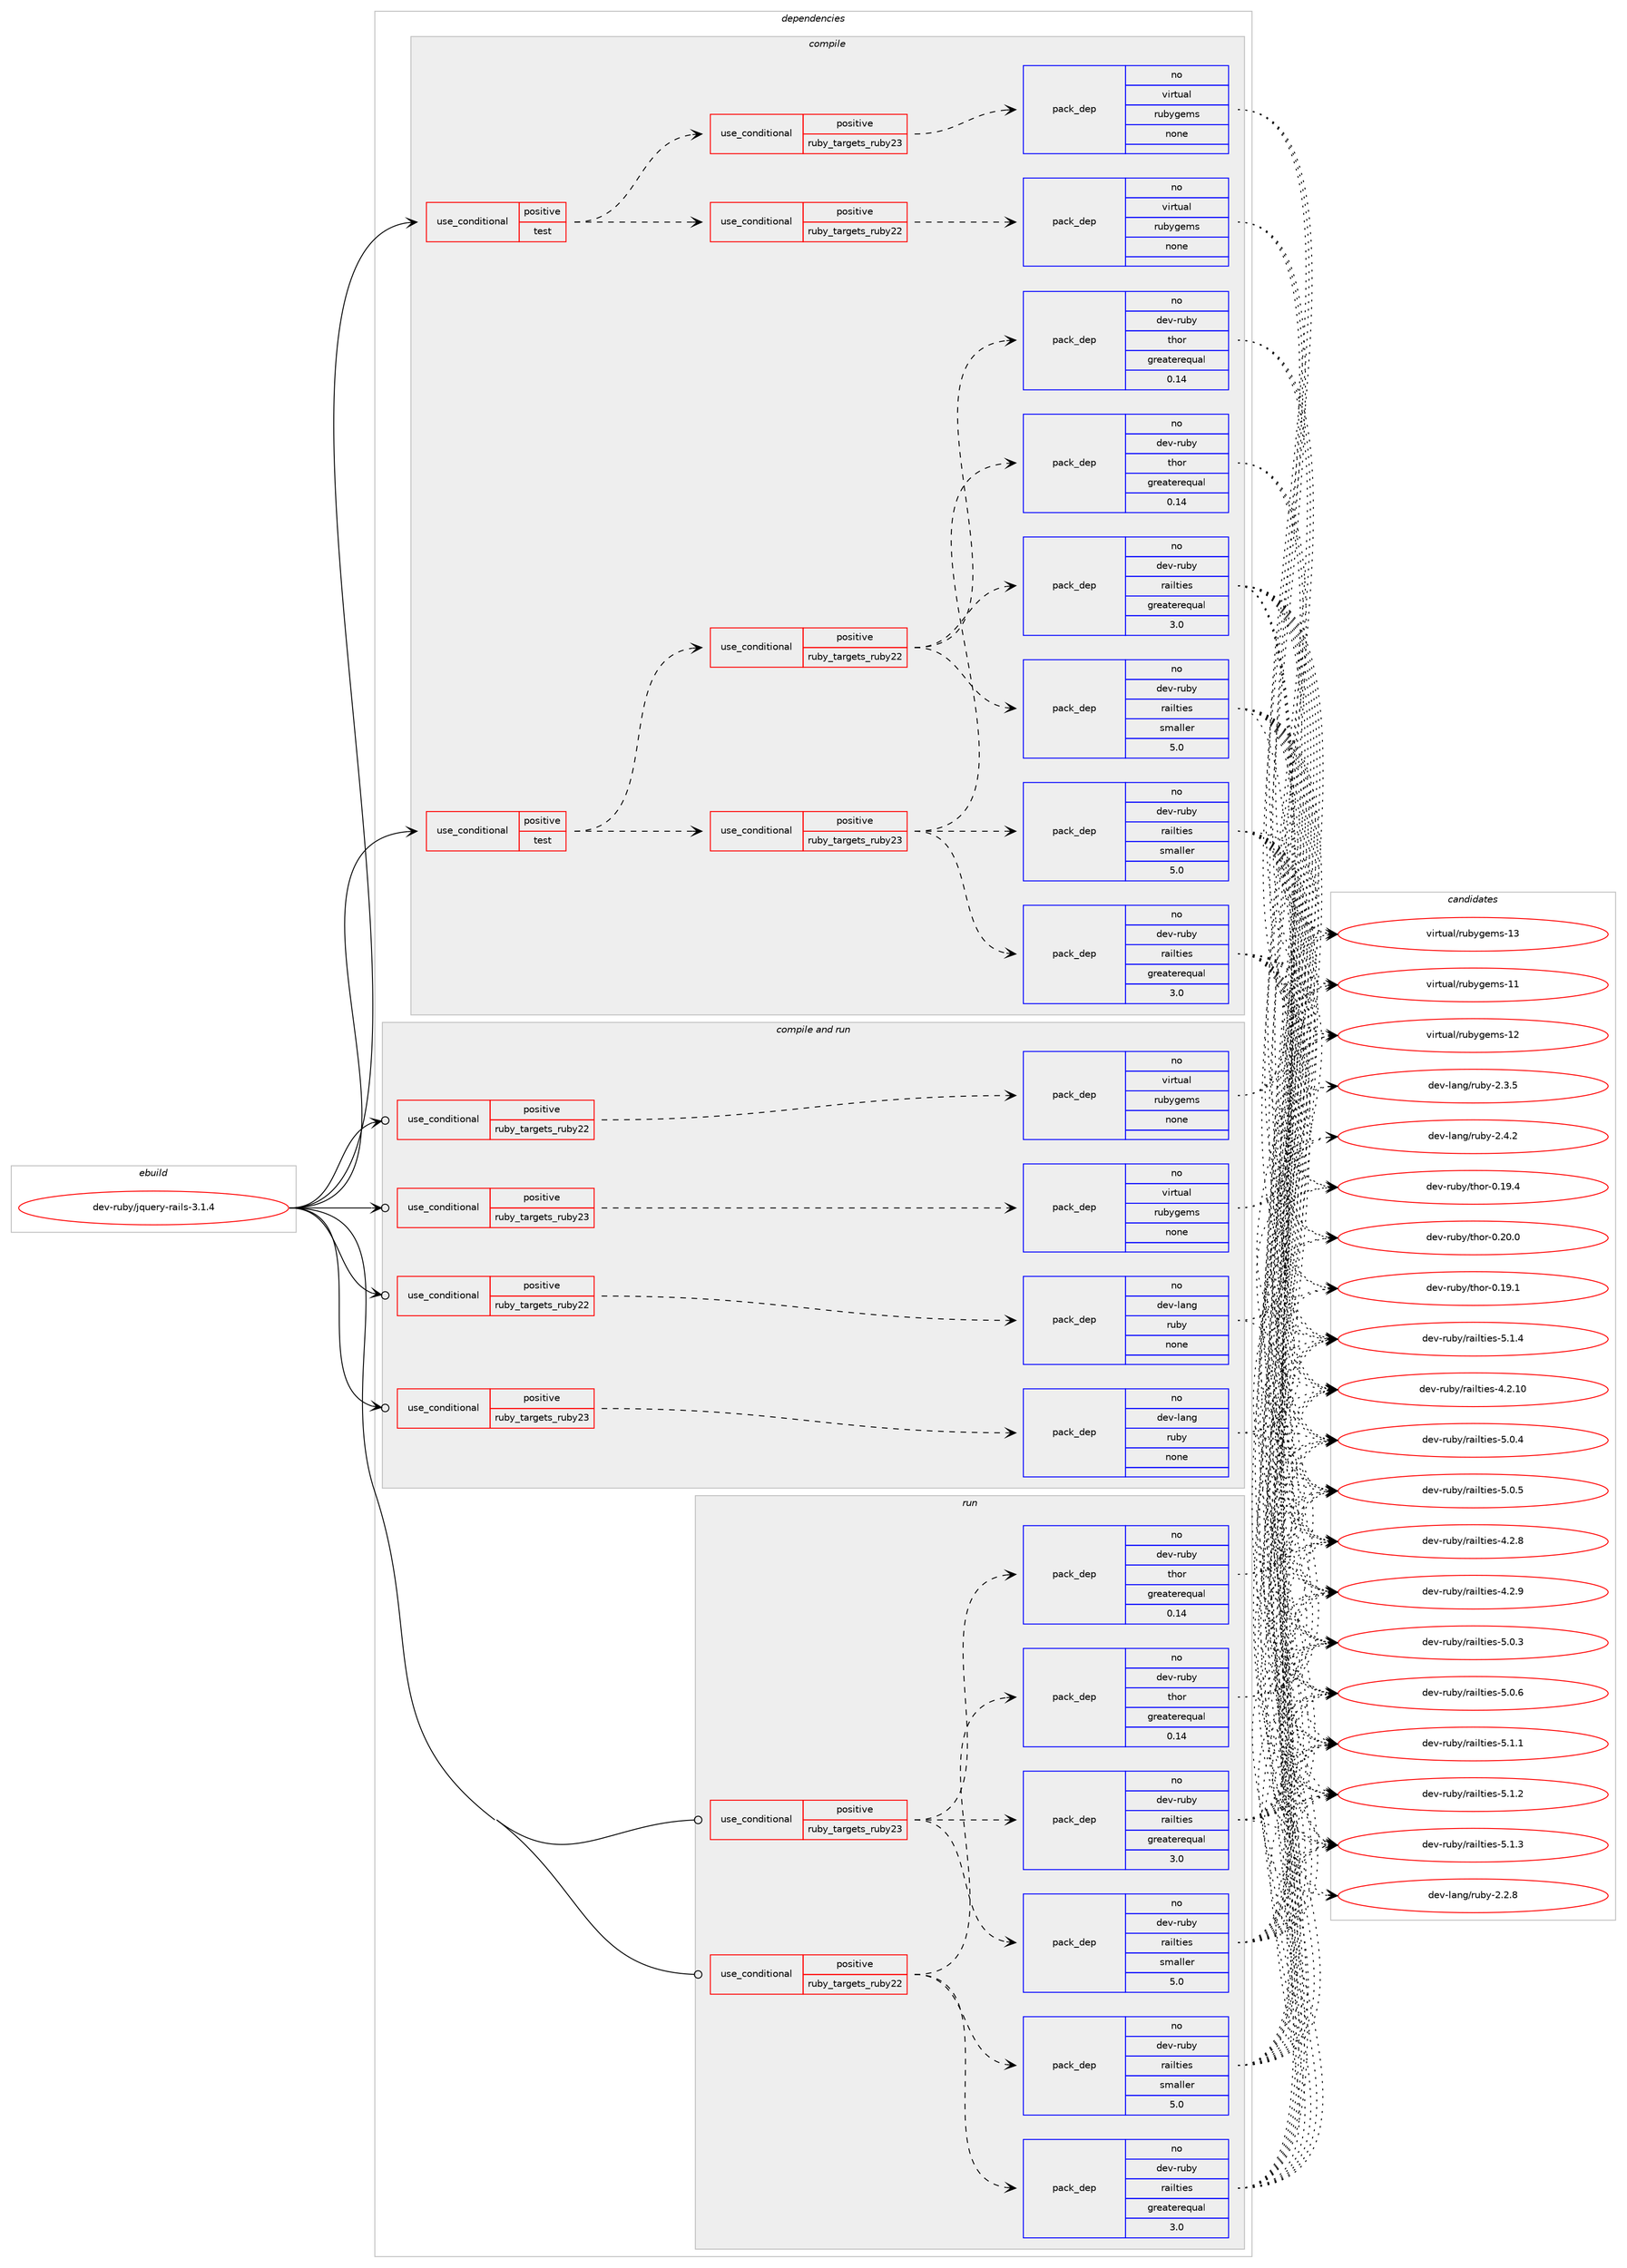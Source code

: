 digraph prolog {

# *************
# Graph options
# *************

newrank=true;
concentrate=true;
compound=true;
graph [rankdir=LR,fontname=Helvetica,fontsize=10,ranksep=1.5];#, ranksep=2.5, nodesep=0.2];
edge  [arrowhead=vee];
node  [fontname=Helvetica,fontsize=10];

# **********
# The ebuild
# **********

subgraph cluster_leftcol {
color=gray;
rank=same;
label=<<i>ebuild</i>>;
id [label="dev-ruby/jquery-rails-3.1.4", color=red, width=4, href="../dev-ruby/jquery-rails-3.1.4.svg"];
}

# ****************
# The dependencies
# ****************

subgraph cluster_midcol {
color=gray;
label=<<i>dependencies</i>>;
subgraph cluster_compile {
fillcolor="#eeeeee";
style=filled;
label=<<i>compile</i>>;
subgraph cond59897 {
dependency244259 [label=<<TABLE BORDER="0" CELLBORDER="1" CELLSPACING="0" CELLPADDING="4"><TR><TD ROWSPAN="3" CELLPADDING="10">use_conditional</TD></TR><TR><TD>positive</TD></TR><TR><TD>test</TD></TR></TABLE>>, shape=none, color=red];
subgraph cond59898 {
dependency244260 [label=<<TABLE BORDER="0" CELLBORDER="1" CELLSPACING="0" CELLPADDING="4"><TR><TD ROWSPAN="3" CELLPADDING="10">use_conditional</TD></TR><TR><TD>positive</TD></TR><TR><TD>ruby_targets_ruby22</TD></TR></TABLE>>, shape=none, color=red];
subgraph pack180285 {
dependency244261 [label=<<TABLE BORDER="0" CELLBORDER="1" CELLSPACING="0" CELLPADDING="4" WIDTH="220"><TR><TD ROWSPAN="6" CELLPADDING="30">pack_dep</TD></TR><TR><TD WIDTH="110">no</TD></TR><TR><TD>dev-ruby</TD></TR><TR><TD>railties</TD></TR><TR><TD>greaterequal</TD></TR><TR><TD>3.0</TD></TR></TABLE>>, shape=none, color=blue];
}
dependency244260:e -> dependency244261:w [weight=20,style="dashed",arrowhead="vee"];
subgraph pack180286 {
dependency244262 [label=<<TABLE BORDER="0" CELLBORDER="1" CELLSPACING="0" CELLPADDING="4" WIDTH="220"><TR><TD ROWSPAN="6" CELLPADDING="30">pack_dep</TD></TR><TR><TD WIDTH="110">no</TD></TR><TR><TD>dev-ruby</TD></TR><TR><TD>railties</TD></TR><TR><TD>smaller</TD></TR><TR><TD>5.0</TD></TR></TABLE>>, shape=none, color=blue];
}
dependency244260:e -> dependency244262:w [weight=20,style="dashed",arrowhead="vee"];
subgraph pack180287 {
dependency244263 [label=<<TABLE BORDER="0" CELLBORDER="1" CELLSPACING="0" CELLPADDING="4" WIDTH="220"><TR><TD ROWSPAN="6" CELLPADDING="30">pack_dep</TD></TR><TR><TD WIDTH="110">no</TD></TR><TR><TD>dev-ruby</TD></TR><TR><TD>thor</TD></TR><TR><TD>greaterequal</TD></TR><TR><TD>0.14</TD></TR></TABLE>>, shape=none, color=blue];
}
dependency244260:e -> dependency244263:w [weight=20,style="dashed",arrowhead="vee"];
}
dependency244259:e -> dependency244260:w [weight=20,style="dashed",arrowhead="vee"];
subgraph cond59899 {
dependency244264 [label=<<TABLE BORDER="0" CELLBORDER="1" CELLSPACING="0" CELLPADDING="4"><TR><TD ROWSPAN="3" CELLPADDING="10">use_conditional</TD></TR><TR><TD>positive</TD></TR><TR><TD>ruby_targets_ruby23</TD></TR></TABLE>>, shape=none, color=red];
subgraph pack180288 {
dependency244265 [label=<<TABLE BORDER="0" CELLBORDER="1" CELLSPACING="0" CELLPADDING="4" WIDTH="220"><TR><TD ROWSPAN="6" CELLPADDING="30">pack_dep</TD></TR><TR><TD WIDTH="110">no</TD></TR><TR><TD>dev-ruby</TD></TR><TR><TD>railties</TD></TR><TR><TD>greaterequal</TD></TR><TR><TD>3.0</TD></TR></TABLE>>, shape=none, color=blue];
}
dependency244264:e -> dependency244265:w [weight=20,style="dashed",arrowhead="vee"];
subgraph pack180289 {
dependency244266 [label=<<TABLE BORDER="0" CELLBORDER="1" CELLSPACING="0" CELLPADDING="4" WIDTH="220"><TR><TD ROWSPAN="6" CELLPADDING="30">pack_dep</TD></TR><TR><TD WIDTH="110">no</TD></TR><TR><TD>dev-ruby</TD></TR><TR><TD>railties</TD></TR><TR><TD>smaller</TD></TR><TR><TD>5.0</TD></TR></TABLE>>, shape=none, color=blue];
}
dependency244264:e -> dependency244266:w [weight=20,style="dashed",arrowhead="vee"];
subgraph pack180290 {
dependency244267 [label=<<TABLE BORDER="0" CELLBORDER="1" CELLSPACING="0" CELLPADDING="4" WIDTH="220"><TR><TD ROWSPAN="6" CELLPADDING="30">pack_dep</TD></TR><TR><TD WIDTH="110">no</TD></TR><TR><TD>dev-ruby</TD></TR><TR><TD>thor</TD></TR><TR><TD>greaterequal</TD></TR><TR><TD>0.14</TD></TR></TABLE>>, shape=none, color=blue];
}
dependency244264:e -> dependency244267:w [weight=20,style="dashed",arrowhead="vee"];
}
dependency244259:e -> dependency244264:w [weight=20,style="dashed",arrowhead="vee"];
}
id:e -> dependency244259:w [weight=20,style="solid",arrowhead="vee"];
subgraph cond59900 {
dependency244268 [label=<<TABLE BORDER="0" CELLBORDER="1" CELLSPACING="0" CELLPADDING="4"><TR><TD ROWSPAN="3" CELLPADDING="10">use_conditional</TD></TR><TR><TD>positive</TD></TR><TR><TD>test</TD></TR></TABLE>>, shape=none, color=red];
subgraph cond59901 {
dependency244269 [label=<<TABLE BORDER="0" CELLBORDER="1" CELLSPACING="0" CELLPADDING="4"><TR><TD ROWSPAN="3" CELLPADDING="10">use_conditional</TD></TR><TR><TD>positive</TD></TR><TR><TD>ruby_targets_ruby22</TD></TR></TABLE>>, shape=none, color=red];
subgraph pack180291 {
dependency244270 [label=<<TABLE BORDER="0" CELLBORDER="1" CELLSPACING="0" CELLPADDING="4" WIDTH="220"><TR><TD ROWSPAN="6" CELLPADDING="30">pack_dep</TD></TR><TR><TD WIDTH="110">no</TD></TR><TR><TD>virtual</TD></TR><TR><TD>rubygems</TD></TR><TR><TD>none</TD></TR><TR><TD></TD></TR></TABLE>>, shape=none, color=blue];
}
dependency244269:e -> dependency244270:w [weight=20,style="dashed",arrowhead="vee"];
}
dependency244268:e -> dependency244269:w [weight=20,style="dashed",arrowhead="vee"];
subgraph cond59902 {
dependency244271 [label=<<TABLE BORDER="0" CELLBORDER="1" CELLSPACING="0" CELLPADDING="4"><TR><TD ROWSPAN="3" CELLPADDING="10">use_conditional</TD></TR><TR><TD>positive</TD></TR><TR><TD>ruby_targets_ruby23</TD></TR></TABLE>>, shape=none, color=red];
subgraph pack180292 {
dependency244272 [label=<<TABLE BORDER="0" CELLBORDER="1" CELLSPACING="0" CELLPADDING="4" WIDTH="220"><TR><TD ROWSPAN="6" CELLPADDING="30">pack_dep</TD></TR><TR><TD WIDTH="110">no</TD></TR><TR><TD>virtual</TD></TR><TR><TD>rubygems</TD></TR><TR><TD>none</TD></TR><TR><TD></TD></TR></TABLE>>, shape=none, color=blue];
}
dependency244271:e -> dependency244272:w [weight=20,style="dashed",arrowhead="vee"];
}
dependency244268:e -> dependency244271:w [weight=20,style="dashed",arrowhead="vee"];
}
id:e -> dependency244268:w [weight=20,style="solid",arrowhead="vee"];
}
subgraph cluster_compileandrun {
fillcolor="#eeeeee";
style=filled;
label=<<i>compile and run</i>>;
subgraph cond59903 {
dependency244273 [label=<<TABLE BORDER="0" CELLBORDER="1" CELLSPACING="0" CELLPADDING="4"><TR><TD ROWSPAN="3" CELLPADDING="10">use_conditional</TD></TR><TR><TD>positive</TD></TR><TR><TD>ruby_targets_ruby22</TD></TR></TABLE>>, shape=none, color=red];
subgraph pack180293 {
dependency244274 [label=<<TABLE BORDER="0" CELLBORDER="1" CELLSPACING="0" CELLPADDING="4" WIDTH="220"><TR><TD ROWSPAN="6" CELLPADDING="30">pack_dep</TD></TR><TR><TD WIDTH="110">no</TD></TR><TR><TD>dev-lang</TD></TR><TR><TD>ruby</TD></TR><TR><TD>none</TD></TR><TR><TD></TD></TR></TABLE>>, shape=none, color=blue];
}
dependency244273:e -> dependency244274:w [weight=20,style="dashed",arrowhead="vee"];
}
id:e -> dependency244273:w [weight=20,style="solid",arrowhead="odotvee"];
subgraph cond59904 {
dependency244275 [label=<<TABLE BORDER="0" CELLBORDER="1" CELLSPACING="0" CELLPADDING="4"><TR><TD ROWSPAN="3" CELLPADDING="10">use_conditional</TD></TR><TR><TD>positive</TD></TR><TR><TD>ruby_targets_ruby22</TD></TR></TABLE>>, shape=none, color=red];
subgraph pack180294 {
dependency244276 [label=<<TABLE BORDER="0" CELLBORDER="1" CELLSPACING="0" CELLPADDING="4" WIDTH="220"><TR><TD ROWSPAN="6" CELLPADDING="30">pack_dep</TD></TR><TR><TD WIDTH="110">no</TD></TR><TR><TD>virtual</TD></TR><TR><TD>rubygems</TD></TR><TR><TD>none</TD></TR><TR><TD></TD></TR></TABLE>>, shape=none, color=blue];
}
dependency244275:e -> dependency244276:w [weight=20,style="dashed",arrowhead="vee"];
}
id:e -> dependency244275:w [weight=20,style="solid",arrowhead="odotvee"];
subgraph cond59905 {
dependency244277 [label=<<TABLE BORDER="0" CELLBORDER="1" CELLSPACING="0" CELLPADDING="4"><TR><TD ROWSPAN="3" CELLPADDING="10">use_conditional</TD></TR><TR><TD>positive</TD></TR><TR><TD>ruby_targets_ruby23</TD></TR></TABLE>>, shape=none, color=red];
subgraph pack180295 {
dependency244278 [label=<<TABLE BORDER="0" CELLBORDER="1" CELLSPACING="0" CELLPADDING="4" WIDTH="220"><TR><TD ROWSPAN="6" CELLPADDING="30">pack_dep</TD></TR><TR><TD WIDTH="110">no</TD></TR><TR><TD>dev-lang</TD></TR><TR><TD>ruby</TD></TR><TR><TD>none</TD></TR><TR><TD></TD></TR></TABLE>>, shape=none, color=blue];
}
dependency244277:e -> dependency244278:w [weight=20,style="dashed",arrowhead="vee"];
}
id:e -> dependency244277:w [weight=20,style="solid",arrowhead="odotvee"];
subgraph cond59906 {
dependency244279 [label=<<TABLE BORDER="0" CELLBORDER="1" CELLSPACING="0" CELLPADDING="4"><TR><TD ROWSPAN="3" CELLPADDING="10">use_conditional</TD></TR><TR><TD>positive</TD></TR><TR><TD>ruby_targets_ruby23</TD></TR></TABLE>>, shape=none, color=red];
subgraph pack180296 {
dependency244280 [label=<<TABLE BORDER="0" CELLBORDER="1" CELLSPACING="0" CELLPADDING="4" WIDTH="220"><TR><TD ROWSPAN="6" CELLPADDING="30">pack_dep</TD></TR><TR><TD WIDTH="110">no</TD></TR><TR><TD>virtual</TD></TR><TR><TD>rubygems</TD></TR><TR><TD>none</TD></TR><TR><TD></TD></TR></TABLE>>, shape=none, color=blue];
}
dependency244279:e -> dependency244280:w [weight=20,style="dashed",arrowhead="vee"];
}
id:e -> dependency244279:w [weight=20,style="solid",arrowhead="odotvee"];
}
subgraph cluster_run {
fillcolor="#eeeeee";
style=filled;
label=<<i>run</i>>;
subgraph cond59907 {
dependency244281 [label=<<TABLE BORDER="0" CELLBORDER="1" CELLSPACING="0" CELLPADDING="4"><TR><TD ROWSPAN="3" CELLPADDING="10">use_conditional</TD></TR><TR><TD>positive</TD></TR><TR><TD>ruby_targets_ruby22</TD></TR></TABLE>>, shape=none, color=red];
subgraph pack180297 {
dependency244282 [label=<<TABLE BORDER="0" CELLBORDER="1" CELLSPACING="0" CELLPADDING="4" WIDTH="220"><TR><TD ROWSPAN="6" CELLPADDING="30">pack_dep</TD></TR><TR><TD WIDTH="110">no</TD></TR><TR><TD>dev-ruby</TD></TR><TR><TD>railties</TD></TR><TR><TD>greaterequal</TD></TR><TR><TD>3.0</TD></TR></TABLE>>, shape=none, color=blue];
}
dependency244281:e -> dependency244282:w [weight=20,style="dashed",arrowhead="vee"];
subgraph pack180298 {
dependency244283 [label=<<TABLE BORDER="0" CELLBORDER="1" CELLSPACING="0" CELLPADDING="4" WIDTH="220"><TR><TD ROWSPAN="6" CELLPADDING="30">pack_dep</TD></TR><TR><TD WIDTH="110">no</TD></TR><TR><TD>dev-ruby</TD></TR><TR><TD>railties</TD></TR><TR><TD>smaller</TD></TR><TR><TD>5.0</TD></TR></TABLE>>, shape=none, color=blue];
}
dependency244281:e -> dependency244283:w [weight=20,style="dashed",arrowhead="vee"];
subgraph pack180299 {
dependency244284 [label=<<TABLE BORDER="0" CELLBORDER="1" CELLSPACING="0" CELLPADDING="4" WIDTH="220"><TR><TD ROWSPAN="6" CELLPADDING="30">pack_dep</TD></TR><TR><TD WIDTH="110">no</TD></TR><TR><TD>dev-ruby</TD></TR><TR><TD>thor</TD></TR><TR><TD>greaterequal</TD></TR><TR><TD>0.14</TD></TR></TABLE>>, shape=none, color=blue];
}
dependency244281:e -> dependency244284:w [weight=20,style="dashed",arrowhead="vee"];
}
id:e -> dependency244281:w [weight=20,style="solid",arrowhead="odot"];
subgraph cond59908 {
dependency244285 [label=<<TABLE BORDER="0" CELLBORDER="1" CELLSPACING="0" CELLPADDING="4"><TR><TD ROWSPAN="3" CELLPADDING="10">use_conditional</TD></TR><TR><TD>positive</TD></TR><TR><TD>ruby_targets_ruby23</TD></TR></TABLE>>, shape=none, color=red];
subgraph pack180300 {
dependency244286 [label=<<TABLE BORDER="0" CELLBORDER="1" CELLSPACING="0" CELLPADDING="4" WIDTH="220"><TR><TD ROWSPAN="6" CELLPADDING="30">pack_dep</TD></TR><TR><TD WIDTH="110">no</TD></TR><TR><TD>dev-ruby</TD></TR><TR><TD>railties</TD></TR><TR><TD>greaterequal</TD></TR><TR><TD>3.0</TD></TR></TABLE>>, shape=none, color=blue];
}
dependency244285:e -> dependency244286:w [weight=20,style="dashed",arrowhead="vee"];
subgraph pack180301 {
dependency244287 [label=<<TABLE BORDER="0" CELLBORDER="1" CELLSPACING="0" CELLPADDING="4" WIDTH="220"><TR><TD ROWSPAN="6" CELLPADDING="30">pack_dep</TD></TR><TR><TD WIDTH="110">no</TD></TR><TR><TD>dev-ruby</TD></TR><TR><TD>railties</TD></TR><TR><TD>smaller</TD></TR><TR><TD>5.0</TD></TR></TABLE>>, shape=none, color=blue];
}
dependency244285:e -> dependency244287:w [weight=20,style="dashed",arrowhead="vee"];
subgraph pack180302 {
dependency244288 [label=<<TABLE BORDER="0" CELLBORDER="1" CELLSPACING="0" CELLPADDING="4" WIDTH="220"><TR><TD ROWSPAN="6" CELLPADDING="30">pack_dep</TD></TR><TR><TD WIDTH="110">no</TD></TR><TR><TD>dev-ruby</TD></TR><TR><TD>thor</TD></TR><TR><TD>greaterequal</TD></TR><TR><TD>0.14</TD></TR></TABLE>>, shape=none, color=blue];
}
dependency244285:e -> dependency244288:w [weight=20,style="dashed",arrowhead="vee"];
}
id:e -> dependency244285:w [weight=20,style="solid",arrowhead="odot"];
}
}

# **************
# The candidates
# **************

subgraph cluster_choices {
rank=same;
color=gray;
label=<<i>candidates</i>>;

subgraph choice180285 {
color=black;
nodesep=1;
choice1001011184511411798121471149710510811610510111545524650464948 [label="dev-ruby/railties-4.2.10", color=red, width=4,href="../dev-ruby/railties-4.2.10.svg"];
choice10010111845114117981214711497105108116105101115455246504656 [label="dev-ruby/railties-4.2.8", color=red, width=4,href="../dev-ruby/railties-4.2.8.svg"];
choice10010111845114117981214711497105108116105101115455246504657 [label="dev-ruby/railties-4.2.9", color=red, width=4,href="../dev-ruby/railties-4.2.9.svg"];
choice10010111845114117981214711497105108116105101115455346484651 [label="dev-ruby/railties-5.0.3", color=red, width=4,href="../dev-ruby/railties-5.0.3.svg"];
choice10010111845114117981214711497105108116105101115455346484652 [label="dev-ruby/railties-5.0.4", color=red, width=4,href="../dev-ruby/railties-5.0.4.svg"];
choice10010111845114117981214711497105108116105101115455346484653 [label="dev-ruby/railties-5.0.5", color=red, width=4,href="../dev-ruby/railties-5.0.5.svg"];
choice10010111845114117981214711497105108116105101115455346484654 [label="dev-ruby/railties-5.0.6", color=red, width=4,href="../dev-ruby/railties-5.0.6.svg"];
choice10010111845114117981214711497105108116105101115455346494649 [label="dev-ruby/railties-5.1.1", color=red, width=4,href="../dev-ruby/railties-5.1.1.svg"];
choice10010111845114117981214711497105108116105101115455346494650 [label="dev-ruby/railties-5.1.2", color=red, width=4,href="../dev-ruby/railties-5.1.2.svg"];
choice10010111845114117981214711497105108116105101115455346494651 [label="dev-ruby/railties-5.1.3", color=red, width=4,href="../dev-ruby/railties-5.1.3.svg"];
choice10010111845114117981214711497105108116105101115455346494652 [label="dev-ruby/railties-5.1.4", color=red, width=4,href="../dev-ruby/railties-5.1.4.svg"];
dependency244261:e -> choice1001011184511411798121471149710510811610510111545524650464948:w [style=dotted,weight="100"];
dependency244261:e -> choice10010111845114117981214711497105108116105101115455246504656:w [style=dotted,weight="100"];
dependency244261:e -> choice10010111845114117981214711497105108116105101115455246504657:w [style=dotted,weight="100"];
dependency244261:e -> choice10010111845114117981214711497105108116105101115455346484651:w [style=dotted,weight="100"];
dependency244261:e -> choice10010111845114117981214711497105108116105101115455346484652:w [style=dotted,weight="100"];
dependency244261:e -> choice10010111845114117981214711497105108116105101115455346484653:w [style=dotted,weight="100"];
dependency244261:e -> choice10010111845114117981214711497105108116105101115455346484654:w [style=dotted,weight="100"];
dependency244261:e -> choice10010111845114117981214711497105108116105101115455346494649:w [style=dotted,weight="100"];
dependency244261:e -> choice10010111845114117981214711497105108116105101115455346494650:w [style=dotted,weight="100"];
dependency244261:e -> choice10010111845114117981214711497105108116105101115455346494651:w [style=dotted,weight="100"];
dependency244261:e -> choice10010111845114117981214711497105108116105101115455346494652:w [style=dotted,weight="100"];
}
subgraph choice180286 {
color=black;
nodesep=1;
choice1001011184511411798121471149710510811610510111545524650464948 [label="dev-ruby/railties-4.2.10", color=red, width=4,href="../dev-ruby/railties-4.2.10.svg"];
choice10010111845114117981214711497105108116105101115455246504656 [label="dev-ruby/railties-4.2.8", color=red, width=4,href="../dev-ruby/railties-4.2.8.svg"];
choice10010111845114117981214711497105108116105101115455246504657 [label="dev-ruby/railties-4.2.9", color=red, width=4,href="../dev-ruby/railties-4.2.9.svg"];
choice10010111845114117981214711497105108116105101115455346484651 [label="dev-ruby/railties-5.0.3", color=red, width=4,href="../dev-ruby/railties-5.0.3.svg"];
choice10010111845114117981214711497105108116105101115455346484652 [label="dev-ruby/railties-5.0.4", color=red, width=4,href="../dev-ruby/railties-5.0.4.svg"];
choice10010111845114117981214711497105108116105101115455346484653 [label="dev-ruby/railties-5.0.5", color=red, width=4,href="../dev-ruby/railties-5.0.5.svg"];
choice10010111845114117981214711497105108116105101115455346484654 [label="dev-ruby/railties-5.0.6", color=red, width=4,href="../dev-ruby/railties-5.0.6.svg"];
choice10010111845114117981214711497105108116105101115455346494649 [label="dev-ruby/railties-5.1.1", color=red, width=4,href="../dev-ruby/railties-5.1.1.svg"];
choice10010111845114117981214711497105108116105101115455346494650 [label="dev-ruby/railties-5.1.2", color=red, width=4,href="../dev-ruby/railties-5.1.2.svg"];
choice10010111845114117981214711497105108116105101115455346494651 [label="dev-ruby/railties-5.1.3", color=red, width=4,href="../dev-ruby/railties-5.1.3.svg"];
choice10010111845114117981214711497105108116105101115455346494652 [label="dev-ruby/railties-5.1.4", color=red, width=4,href="../dev-ruby/railties-5.1.4.svg"];
dependency244262:e -> choice1001011184511411798121471149710510811610510111545524650464948:w [style=dotted,weight="100"];
dependency244262:e -> choice10010111845114117981214711497105108116105101115455246504656:w [style=dotted,weight="100"];
dependency244262:e -> choice10010111845114117981214711497105108116105101115455246504657:w [style=dotted,weight="100"];
dependency244262:e -> choice10010111845114117981214711497105108116105101115455346484651:w [style=dotted,weight="100"];
dependency244262:e -> choice10010111845114117981214711497105108116105101115455346484652:w [style=dotted,weight="100"];
dependency244262:e -> choice10010111845114117981214711497105108116105101115455346484653:w [style=dotted,weight="100"];
dependency244262:e -> choice10010111845114117981214711497105108116105101115455346484654:w [style=dotted,weight="100"];
dependency244262:e -> choice10010111845114117981214711497105108116105101115455346494649:w [style=dotted,weight="100"];
dependency244262:e -> choice10010111845114117981214711497105108116105101115455346494650:w [style=dotted,weight="100"];
dependency244262:e -> choice10010111845114117981214711497105108116105101115455346494651:w [style=dotted,weight="100"];
dependency244262:e -> choice10010111845114117981214711497105108116105101115455346494652:w [style=dotted,weight="100"];
}
subgraph choice180287 {
color=black;
nodesep=1;
choice10010111845114117981214711610411111445484649574649 [label="dev-ruby/thor-0.19.1", color=red, width=4,href="../dev-ruby/thor-0.19.1.svg"];
choice10010111845114117981214711610411111445484649574652 [label="dev-ruby/thor-0.19.4", color=red, width=4,href="../dev-ruby/thor-0.19.4.svg"];
choice10010111845114117981214711610411111445484650484648 [label="dev-ruby/thor-0.20.0", color=red, width=4,href="../dev-ruby/thor-0.20.0.svg"];
dependency244263:e -> choice10010111845114117981214711610411111445484649574649:w [style=dotted,weight="100"];
dependency244263:e -> choice10010111845114117981214711610411111445484649574652:w [style=dotted,weight="100"];
dependency244263:e -> choice10010111845114117981214711610411111445484650484648:w [style=dotted,weight="100"];
}
subgraph choice180288 {
color=black;
nodesep=1;
choice1001011184511411798121471149710510811610510111545524650464948 [label="dev-ruby/railties-4.2.10", color=red, width=4,href="../dev-ruby/railties-4.2.10.svg"];
choice10010111845114117981214711497105108116105101115455246504656 [label="dev-ruby/railties-4.2.8", color=red, width=4,href="../dev-ruby/railties-4.2.8.svg"];
choice10010111845114117981214711497105108116105101115455246504657 [label="dev-ruby/railties-4.2.9", color=red, width=4,href="../dev-ruby/railties-4.2.9.svg"];
choice10010111845114117981214711497105108116105101115455346484651 [label="dev-ruby/railties-5.0.3", color=red, width=4,href="../dev-ruby/railties-5.0.3.svg"];
choice10010111845114117981214711497105108116105101115455346484652 [label="dev-ruby/railties-5.0.4", color=red, width=4,href="../dev-ruby/railties-5.0.4.svg"];
choice10010111845114117981214711497105108116105101115455346484653 [label="dev-ruby/railties-5.0.5", color=red, width=4,href="../dev-ruby/railties-5.0.5.svg"];
choice10010111845114117981214711497105108116105101115455346484654 [label="dev-ruby/railties-5.0.6", color=red, width=4,href="../dev-ruby/railties-5.0.6.svg"];
choice10010111845114117981214711497105108116105101115455346494649 [label="dev-ruby/railties-5.1.1", color=red, width=4,href="../dev-ruby/railties-5.1.1.svg"];
choice10010111845114117981214711497105108116105101115455346494650 [label="dev-ruby/railties-5.1.2", color=red, width=4,href="../dev-ruby/railties-5.1.2.svg"];
choice10010111845114117981214711497105108116105101115455346494651 [label="dev-ruby/railties-5.1.3", color=red, width=4,href="../dev-ruby/railties-5.1.3.svg"];
choice10010111845114117981214711497105108116105101115455346494652 [label="dev-ruby/railties-5.1.4", color=red, width=4,href="../dev-ruby/railties-5.1.4.svg"];
dependency244265:e -> choice1001011184511411798121471149710510811610510111545524650464948:w [style=dotted,weight="100"];
dependency244265:e -> choice10010111845114117981214711497105108116105101115455246504656:w [style=dotted,weight="100"];
dependency244265:e -> choice10010111845114117981214711497105108116105101115455246504657:w [style=dotted,weight="100"];
dependency244265:e -> choice10010111845114117981214711497105108116105101115455346484651:w [style=dotted,weight="100"];
dependency244265:e -> choice10010111845114117981214711497105108116105101115455346484652:w [style=dotted,weight="100"];
dependency244265:e -> choice10010111845114117981214711497105108116105101115455346484653:w [style=dotted,weight="100"];
dependency244265:e -> choice10010111845114117981214711497105108116105101115455346484654:w [style=dotted,weight="100"];
dependency244265:e -> choice10010111845114117981214711497105108116105101115455346494649:w [style=dotted,weight="100"];
dependency244265:e -> choice10010111845114117981214711497105108116105101115455346494650:w [style=dotted,weight="100"];
dependency244265:e -> choice10010111845114117981214711497105108116105101115455346494651:w [style=dotted,weight="100"];
dependency244265:e -> choice10010111845114117981214711497105108116105101115455346494652:w [style=dotted,weight="100"];
}
subgraph choice180289 {
color=black;
nodesep=1;
choice1001011184511411798121471149710510811610510111545524650464948 [label="dev-ruby/railties-4.2.10", color=red, width=4,href="../dev-ruby/railties-4.2.10.svg"];
choice10010111845114117981214711497105108116105101115455246504656 [label="dev-ruby/railties-4.2.8", color=red, width=4,href="../dev-ruby/railties-4.2.8.svg"];
choice10010111845114117981214711497105108116105101115455246504657 [label="dev-ruby/railties-4.2.9", color=red, width=4,href="../dev-ruby/railties-4.2.9.svg"];
choice10010111845114117981214711497105108116105101115455346484651 [label="dev-ruby/railties-5.0.3", color=red, width=4,href="../dev-ruby/railties-5.0.3.svg"];
choice10010111845114117981214711497105108116105101115455346484652 [label="dev-ruby/railties-5.0.4", color=red, width=4,href="../dev-ruby/railties-5.0.4.svg"];
choice10010111845114117981214711497105108116105101115455346484653 [label="dev-ruby/railties-5.0.5", color=red, width=4,href="../dev-ruby/railties-5.0.5.svg"];
choice10010111845114117981214711497105108116105101115455346484654 [label="dev-ruby/railties-5.0.6", color=red, width=4,href="../dev-ruby/railties-5.0.6.svg"];
choice10010111845114117981214711497105108116105101115455346494649 [label="dev-ruby/railties-5.1.1", color=red, width=4,href="../dev-ruby/railties-5.1.1.svg"];
choice10010111845114117981214711497105108116105101115455346494650 [label="dev-ruby/railties-5.1.2", color=red, width=4,href="../dev-ruby/railties-5.1.2.svg"];
choice10010111845114117981214711497105108116105101115455346494651 [label="dev-ruby/railties-5.1.3", color=red, width=4,href="../dev-ruby/railties-5.1.3.svg"];
choice10010111845114117981214711497105108116105101115455346494652 [label="dev-ruby/railties-5.1.4", color=red, width=4,href="../dev-ruby/railties-5.1.4.svg"];
dependency244266:e -> choice1001011184511411798121471149710510811610510111545524650464948:w [style=dotted,weight="100"];
dependency244266:e -> choice10010111845114117981214711497105108116105101115455246504656:w [style=dotted,weight="100"];
dependency244266:e -> choice10010111845114117981214711497105108116105101115455246504657:w [style=dotted,weight="100"];
dependency244266:e -> choice10010111845114117981214711497105108116105101115455346484651:w [style=dotted,weight="100"];
dependency244266:e -> choice10010111845114117981214711497105108116105101115455346484652:w [style=dotted,weight="100"];
dependency244266:e -> choice10010111845114117981214711497105108116105101115455346484653:w [style=dotted,weight="100"];
dependency244266:e -> choice10010111845114117981214711497105108116105101115455346484654:w [style=dotted,weight="100"];
dependency244266:e -> choice10010111845114117981214711497105108116105101115455346494649:w [style=dotted,weight="100"];
dependency244266:e -> choice10010111845114117981214711497105108116105101115455346494650:w [style=dotted,weight="100"];
dependency244266:e -> choice10010111845114117981214711497105108116105101115455346494651:w [style=dotted,weight="100"];
dependency244266:e -> choice10010111845114117981214711497105108116105101115455346494652:w [style=dotted,weight="100"];
}
subgraph choice180290 {
color=black;
nodesep=1;
choice10010111845114117981214711610411111445484649574649 [label="dev-ruby/thor-0.19.1", color=red, width=4,href="../dev-ruby/thor-0.19.1.svg"];
choice10010111845114117981214711610411111445484649574652 [label="dev-ruby/thor-0.19.4", color=red, width=4,href="../dev-ruby/thor-0.19.4.svg"];
choice10010111845114117981214711610411111445484650484648 [label="dev-ruby/thor-0.20.0", color=red, width=4,href="../dev-ruby/thor-0.20.0.svg"];
dependency244267:e -> choice10010111845114117981214711610411111445484649574649:w [style=dotted,weight="100"];
dependency244267:e -> choice10010111845114117981214711610411111445484649574652:w [style=dotted,weight="100"];
dependency244267:e -> choice10010111845114117981214711610411111445484650484648:w [style=dotted,weight="100"];
}
subgraph choice180291 {
color=black;
nodesep=1;
choice118105114116117971084711411798121103101109115454949 [label="virtual/rubygems-11", color=red, width=4,href="../virtual/rubygems-11.svg"];
choice118105114116117971084711411798121103101109115454950 [label="virtual/rubygems-12", color=red, width=4,href="../virtual/rubygems-12.svg"];
choice118105114116117971084711411798121103101109115454951 [label="virtual/rubygems-13", color=red, width=4,href="../virtual/rubygems-13.svg"];
dependency244270:e -> choice118105114116117971084711411798121103101109115454949:w [style=dotted,weight="100"];
dependency244270:e -> choice118105114116117971084711411798121103101109115454950:w [style=dotted,weight="100"];
dependency244270:e -> choice118105114116117971084711411798121103101109115454951:w [style=dotted,weight="100"];
}
subgraph choice180292 {
color=black;
nodesep=1;
choice118105114116117971084711411798121103101109115454949 [label="virtual/rubygems-11", color=red, width=4,href="../virtual/rubygems-11.svg"];
choice118105114116117971084711411798121103101109115454950 [label="virtual/rubygems-12", color=red, width=4,href="../virtual/rubygems-12.svg"];
choice118105114116117971084711411798121103101109115454951 [label="virtual/rubygems-13", color=red, width=4,href="../virtual/rubygems-13.svg"];
dependency244272:e -> choice118105114116117971084711411798121103101109115454949:w [style=dotted,weight="100"];
dependency244272:e -> choice118105114116117971084711411798121103101109115454950:w [style=dotted,weight="100"];
dependency244272:e -> choice118105114116117971084711411798121103101109115454951:w [style=dotted,weight="100"];
}
subgraph choice180293 {
color=black;
nodesep=1;
choice10010111845108971101034711411798121455046504656 [label="dev-lang/ruby-2.2.8", color=red, width=4,href="../dev-lang/ruby-2.2.8.svg"];
choice10010111845108971101034711411798121455046514653 [label="dev-lang/ruby-2.3.5", color=red, width=4,href="../dev-lang/ruby-2.3.5.svg"];
choice10010111845108971101034711411798121455046524650 [label="dev-lang/ruby-2.4.2", color=red, width=4,href="../dev-lang/ruby-2.4.2.svg"];
dependency244274:e -> choice10010111845108971101034711411798121455046504656:w [style=dotted,weight="100"];
dependency244274:e -> choice10010111845108971101034711411798121455046514653:w [style=dotted,weight="100"];
dependency244274:e -> choice10010111845108971101034711411798121455046524650:w [style=dotted,weight="100"];
}
subgraph choice180294 {
color=black;
nodesep=1;
choice118105114116117971084711411798121103101109115454949 [label="virtual/rubygems-11", color=red, width=4,href="../virtual/rubygems-11.svg"];
choice118105114116117971084711411798121103101109115454950 [label="virtual/rubygems-12", color=red, width=4,href="../virtual/rubygems-12.svg"];
choice118105114116117971084711411798121103101109115454951 [label="virtual/rubygems-13", color=red, width=4,href="../virtual/rubygems-13.svg"];
dependency244276:e -> choice118105114116117971084711411798121103101109115454949:w [style=dotted,weight="100"];
dependency244276:e -> choice118105114116117971084711411798121103101109115454950:w [style=dotted,weight="100"];
dependency244276:e -> choice118105114116117971084711411798121103101109115454951:w [style=dotted,weight="100"];
}
subgraph choice180295 {
color=black;
nodesep=1;
choice10010111845108971101034711411798121455046504656 [label="dev-lang/ruby-2.2.8", color=red, width=4,href="../dev-lang/ruby-2.2.8.svg"];
choice10010111845108971101034711411798121455046514653 [label="dev-lang/ruby-2.3.5", color=red, width=4,href="../dev-lang/ruby-2.3.5.svg"];
choice10010111845108971101034711411798121455046524650 [label="dev-lang/ruby-2.4.2", color=red, width=4,href="../dev-lang/ruby-2.4.2.svg"];
dependency244278:e -> choice10010111845108971101034711411798121455046504656:w [style=dotted,weight="100"];
dependency244278:e -> choice10010111845108971101034711411798121455046514653:w [style=dotted,weight="100"];
dependency244278:e -> choice10010111845108971101034711411798121455046524650:w [style=dotted,weight="100"];
}
subgraph choice180296 {
color=black;
nodesep=1;
choice118105114116117971084711411798121103101109115454949 [label="virtual/rubygems-11", color=red, width=4,href="../virtual/rubygems-11.svg"];
choice118105114116117971084711411798121103101109115454950 [label="virtual/rubygems-12", color=red, width=4,href="../virtual/rubygems-12.svg"];
choice118105114116117971084711411798121103101109115454951 [label="virtual/rubygems-13", color=red, width=4,href="../virtual/rubygems-13.svg"];
dependency244280:e -> choice118105114116117971084711411798121103101109115454949:w [style=dotted,weight="100"];
dependency244280:e -> choice118105114116117971084711411798121103101109115454950:w [style=dotted,weight="100"];
dependency244280:e -> choice118105114116117971084711411798121103101109115454951:w [style=dotted,weight="100"];
}
subgraph choice180297 {
color=black;
nodesep=1;
choice1001011184511411798121471149710510811610510111545524650464948 [label="dev-ruby/railties-4.2.10", color=red, width=4,href="../dev-ruby/railties-4.2.10.svg"];
choice10010111845114117981214711497105108116105101115455246504656 [label="dev-ruby/railties-4.2.8", color=red, width=4,href="../dev-ruby/railties-4.2.8.svg"];
choice10010111845114117981214711497105108116105101115455246504657 [label="dev-ruby/railties-4.2.9", color=red, width=4,href="../dev-ruby/railties-4.2.9.svg"];
choice10010111845114117981214711497105108116105101115455346484651 [label="dev-ruby/railties-5.0.3", color=red, width=4,href="../dev-ruby/railties-5.0.3.svg"];
choice10010111845114117981214711497105108116105101115455346484652 [label="dev-ruby/railties-5.0.4", color=red, width=4,href="../dev-ruby/railties-5.0.4.svg"];
choice10010111845114117981214711497105108116105101115455346484653 [label="dev-ruby/railties-5.0.5", color=red, width=4,href="../dev-ruby/railties-5.0.5.svg"];
choice10010111845114117981214711497105108116105101115455346484654 [label="dev-ruby/railties-5.0.6", color=red, width=4,href="../dev-ruby/railties-5.0.6.svg"];
choice10010111845114117981214711497105108116105101115455346494649 [label="dev-ruby/railties-5.1.1", color=red, width=4,href="../dev-ruby/railties-5.1.1.svg"];
choice10010111845114117981214711497105108116105101115455346494650 [label="dev-ruby/railties-5.1.2", color=red, width=4,href="../dev-ruby/railties-5.1.2.svg"];
choice10010111845114117981214711497105108116105101115455346494651 [label="dev-ruby/railties-5.1.3", color=red, width=4,href="../dev-ruby/railties-5.1.3.svg"];
choice10010111845114117981214711497105108116105101115455346494652 [label="dev-ruby/railties-5.1.4", color=red, width=4,href="../dev-ruby/railties-5.1.4.svg"];
dependency244282:e -> choice1001011184511411798121471149710510811610510111545524650464948:w [style=dotted,weight="100"];
dependency244282:e -> choice10010111845114117981214711497105108116105101115455246504656:w [style=dotted,weight="100"];
dependency244282:e -> choice10010111845114117981214711497105108116105101115455246504657:w [style=dotted,weight="100"];
dependency244282:e -> choice10010111845114117981214711497105108116105101115455346484651:w [style=dotted,weight="100"];
dependency244282:e -> choice10010111845114117981214711497105108116105101115455346484652:w [style=dotted,weight="100"];
dependency244282:e -> choice10010111845114117981214711497105108116105101115455346484653:w [style=dotted,weight="100"];
dependency244282:e -> choice10010111845114117981214711497105108116105101115455346484654:w [style=dotted,weight="100"];
dependency244282:e -> choice10010111845114117981214711497105108116105101115455346494649:w [style=dotted,weight="100"];
dependency244282:e -> choice10010111845114117981214711497105108116105101115455346494650:w [style=dotted,weight="100"];
dependency244282:e -> choice10010111845114117981214711497105108116105101115455346494651:w [style=dotted,weight="100"];
dependency244282:e -> choice10010111845114117981214711497105108116105101115455346494652:w [style=dotted,weight="100"];
}
subgraph choice180298 {
color=black;
nodesep=1;
choice1001011184511411798121471149710510811610510111545524650464948 [label="dev-ruby/railties-4.2.10", color=red, width=4,href="../dev-ruby/railties-4.2.10.svg"];
choice10010111845114117981214711497105108116105101115455246504656 [label="dev-ruby/railties-4.2.8", color=red, width=4,href="../dev-ruby/railties-4.2.8.svg"];
choice10010111845114117981214711497105108116105101115455246504657 [label="dev-ruby/railties-4.2.9", color=red, width=4,href="../dev-ruby/railties-4.2.9.svg"];
choice10010111845114117981214711497105108116105101115455346484651 [label="dev-ruby/railties-5.0.3", color=red, width=4,href="../dev-ruby/railties-5.0.3.svg"];
choice10010111845114117981214711497105108116105101115455346484652 [label="dev-ruby/railties-5.0.4", color=red, width=4,href="../dev-ruby/railties-5.0.4.svg"];
choice10010111845114117981214711497105108116105101115455346484653 [label="dev-ruby/railties-5.0.5", color=red, width=4,href="../dev-ruby/railties-5.0.5.svg"];
choice10010111845114117981214711497105108116105101115455346484654 [label="dev-ruby/railties-5.0.6", color=red, width=4,href="../dev-ruby/railties-5.0.6.svg"];
choice10010111845114117981214711497105108116105101115455346494649 [label="dev-ruby/railties-5.1.1", color=red, width=4,href="../dev-ruby/railties-5.1.1.svg"];
choice10010111845114117981214711497105108116105101115455346494650 [label="dev-ruby/railties-5.1.2", color=red, width=4,href="../dev-ruby/railties-5.1.2.svg"];
choice10010111845114117981214711497105108116105101115455346494651 [label="dev-ruby/railties-5.1.3", color=red, width=4,href="../dev-ruby/railties-5.1.3.svg"];
choice10010111845114117981214711497105108116105101115455346494652 [label="dev-ruby/railties-5.1.4", color=red, width=4,href="../dev-ruby/railties-5.1.4.svg"];
dependency244283:e -> choice1001011184511411798121471149710510811610510111545524650464948:w [style=dotted,weight="100"];
dependency244283:e -> choice10010111845114117981214711497105108116105101115455246504656:w [style=dotted,weight="100"];
dependency244283:e -> choice10010111845114117981214711497105108116105101115455246504657:w [style=dotted,weight="100"];
dependency244283:e -> choice10010111845114117981214711497105108116105101115455346484651:w [style=dotted,weight="100"];
dependency244283:e -> choice10010111845114117981214711497105108116105101115455346484652:w [style=dotted,weight="100"];
dependency244283:e -> choice10010111845114117981214711497105108116105101115455346484653:w [style=dotted,weight="100"];
dependency244283:e -> choice10010111845114117981214711497105108116105101115455346484654:w [style=dotted,weight="100"];
dependency244283:e -> choice10010111845114117981214711497105108116105101115455346494649:w [style=dotted,weight="100"];
dependency244283:e -> choice10010111845114117981214711497105108116105101115455346494650:w [style=dotted,weight="100"];
dependency244283:e -> choice10010111845114117981214711497105108116105101115455346494651:w [style=dotted,weight="100"];
dependency244283:e -> choice10010111845114117981214711497105108116105101115455346494652:w [style=dotted,weight="100"];
}
subgraph choice180299 {
color=black;
nodesep=1;
choice10010111845114117981214711610411111445484649574649 [label="dev-ruby/thor-0.19.1", color=red, width=4,href="../dev-ruby/thor-0.19.1.svg"];
choice10010111845114117981214711610411111445484649574652 [label="dev-ruby/thor-0.19.4", color=red, width=4,href="../dev-ruby/thor-0.19.4.svg"];
choice10010111845114117981214711610411111445484650484648 [label="dev-ruby/thor-0.20.0", color=red, width=4,href="../dev-ruby/thor-0.20.0.svg"];
dependency244284:e -> choice10010111845114117981214711610411111445484649574649:w [style=dotted,weight="100"];
dependency244284:e -> choice10010111845114117981214711610411111445484649574652:w [style=dotted,weight="100"];
dependency244284:e -> choice10010111845114117981214711610411111445484650484648:w [style=dotted,weight="100"];
}
subgraph choice180300 {
color=black;
nodesep=1;
choice1001011184511411798121471149710510811610510111545524650464948 [label="dev-ruby/railties-4.2.10", color=red, width=4,href="../dev-ruby/railties-4.2.10.svg"];
choice10010111845114117981214711497105108116105101115455246504656 [label="dev-ruby/railties-4.2.8", color=red, width=4,href="../dev-ruby/railties-4.2.8.svg"];
choice10010111845114117981214711497105108116105101115455246504657 [label="dev-ruby/railties-4.2.9", color=red, width=4,href="../dev-ruby/railties-4.2.9.svg"];
choice10010111845114117981214711497105108116105101115455346484651 [label="dev-ruby/railties-5.0.3", color=red, width=4,href="../dev-ruby/railties-5.0.3.svg"];
choice10010111845114117981214711497105108116105101115455346484652 [label="dev-ruby/railties-5.0.4", color=red, width=4,href="../dev-ruby/railties-5.0.4.svg"];
choice10010111845114117981214711497105108116105101115455346484653 [label="dev-ruby/railties-5.0.5", color=red, width=4,href="../dev-ruby/railties-5.0.5.svg"];
choice10010111845114117981214711497105108116105101115455346484654 [label="dev-ruby/railties-5.0.6", color=red, width=4,href="../dev-ruby/railties-5.0.6.svg"];
choice10010111845114117981214711497105108116105101115455346494649 [label="dev-ruby/railties-5.1.1", color=red, width=4,href="../dev-ruby/railties-5.1.1.svg"];
choice10010111845114117981214711497105108116105101115455346494650 [label="dev-ruby/railties-5.1.2", color=red, width=4,href="../dev-ruby/railties-5.1.2.svg"];
choice10010111845114117981214711497105108116105101115455346494651 [label="dev-ruby/railties-5.1.3", color=red, width=4,href="../dev-ruby/railties-5.1.3.svg"];
choice10010111845114117981214711497105108116105101115455346494652 [label="dev-ruby/railties-5.1.4", color=red, width=4,href="../dev-ruby/railties-5.1.4.svg"];
dependency244286:e -> choice1001011184511411798121471149710510811610510111545524650464948:w [style=dotted,weight="100"];
dependency244286:e -> choice10010111845114117981214711497105108116105101115455246504656:w [style=dotted,weight="100"];
dependency244286:e -> choice10010111845114117981214711497105108116105101115455246504657:w [style=dotted,weight="100"];
dependency244286:e -> choice10010111845114117981214711497105108116105101115455346484651:w [style=dotted,weight="100"];
dependency244286:e -> choice10010111845114117981214711497105108116105101115455346484652:w [style=dotted,weight="100"];
dependency244286:e -> choice10010111845114117981214711497105108116105101115455346484653:w [style=dotted,weight="100"];
dependency244286:e -> choice10010111845114117981214711497105108116105101115455346484654:w [style=dotted,weight="100"];
dependency244286:e -> choice10010111845114117981214711497105108116105101115455346494649:w [style=dotted,weight="100"];
dependency244286:e -> choice10010111845114117981214711497105108116105101115455346494650:w [style=dotted,weight="100"];
dependency244286:e -> choice10010111845114117981214711497105108116105101115455346494651:w [style=dotted,weight="100"];
dependency244286:e -> choice10010111845114117981214711497105108116105101115455346494652:w [style=dotted,weight="100"];
}
subgraph choice180301 {
color=black;
nodesep=1;
choice1001011184511411798121471149710510811610510111545524650464948 [label="dev-ruby/railties-4.2.10", color=red, width=4,href="../dev-ruby/railties-4.2.10.svg"];
choice10010111845114117981214711497105108116105101115455246504656 [label="dev-ruby/railties-4.2.8", color=red, width=4,href="../dev-ruby/railties-4.2.8.svg"];
choice10010111845114117981214711497105108116105101115455246504657 [label="dev-ruby/railties-4.2.9", color=red, width=4,href="../dev-ruby/railties-4.2.9.svg"];
choice10010111845114117981214711497105108116105101115455346484651 [label="dev-ruby/railties-5.0.3", color=red, width=4,href="../dev-ruby/railties-5.0.3.svg"];
choice10010111845114117981214711497105108116105101115455346484652 [label="dev-ruby/railties-5.0.4", color=red, width=4,href="../dev-ruby/railties-5.0.4.svg"];
choice10010111845114117981214711497105108116105101115455346484653 [label="dev-ruby/railties-5.0.5", color=red, width=4,href="../dev-ruby/railties-5.0.5.svg"];
choice10010111845114117981214711497105108116105101115455346484654 [label="dev-ruby/railties-5.0.6", color=red, width=4,href="../dev-ruby/railties-5.0.6.svg"];
choice10010111845114117981214711497105108116105101115455346494649 [label="dev-ruby/railties-5.1.1", color=red, width=4,href="../dev-ruby/railties-5.1.1.svg"];
choice10010111845114117981214711497105108116105101115455346494650 [label="dev-ruby/railties-5.1.2", color=red, width=4,href="../dev-ruby/railties-5.1.2.svg"];
choice10010111845114117981214711497105108116105101115455346494651 [label="dev-ruby/railties-5.1.3", color=red, width=4,href="../dev-ruby/railties-5.1.3.svg"];
choice10010111845114117981214711497105108116105101115455346494652 [label="dev-ruby/railties-5.1.4", color=red, width=4,href="../dev-ruby/railties-5.1.4.svg"];
dependency244287:e -> choice1001011184511411798121471149710510811610510111545524650464948:w [style=dotted,weight="100"];
dependency244287:e -> choice10010111845114117981214711497105108116105101115455246504656:w [style=dotted,weight="100"];
dependency244287:e -> choice10010111845114117981214711497105108116105101115455246504657:w [style=dotted,weight="100"];
dependency244287:e -> choice10010111845114117981214711497105108116105101115455346484651:w [style=dotted,weight="100"];
dependency244287:e -> choice10010111845114117981214711497105108116105101115455346484652:w [style=dotted,weight="100"];
dependency244287:e -> choice10010111845114117981214711497105108116105101115455346484653:w [style=dotted,weight="100"];
dependency244287:e -> choice10010111845114117981214711497105108116105101115455346484654:w [style=dotted,weight="100"];
dependency244287:e -> choice10010111845114117981214711497105108116105101115455346494649:w [style=dotted,weight="100"];
dependency244287:e -> choice10010111845114117981214711497105108116105101115455346494650:w [style=dotted,weight="100"];
dependency244287:e -> choice10010111845114117981214711497105108116105101115455346494651:w [style=dotted,weight="100"];
dependency244287:e -> choice10010111845114117981214711497105108116105101115455346494652:w [style=dotted,weight="100"];
}
subgraph choice180302 {
color=black;
nodesep=1;
choice10010111845114117981214711610411111445484649574649 [label="dev-ruby/thor-0.19.1", color=red, width=4,href="../dev-ruby/thor-0.19.1.svg"];
choice10010111845114117981214711610411111445484649574652 [label="dev-ruby/thor-0.19.4", color=red, width=4,href="../dev-ruby/thor-0.19.4.svg"];
choice10010111845114117981214711610411111445484650484648 [label="dev-ruby/thor-0.20.0", color=red, width=4,href="../dev-ruby/thor-0.20.0.svg"];
dependency244288:e -> choice10010111845114117981214711610411111445484649574649:w [style=dotted,weight="100"];
dependency244288:e -> choice10010111845114117981214711610411111445484649574652:w [style=dotted,weight="100"];
dependency244288:e -> choice10010111845114117981214711610411111445484650484648:w [style=dotted,weight="100"];
}
}

}
